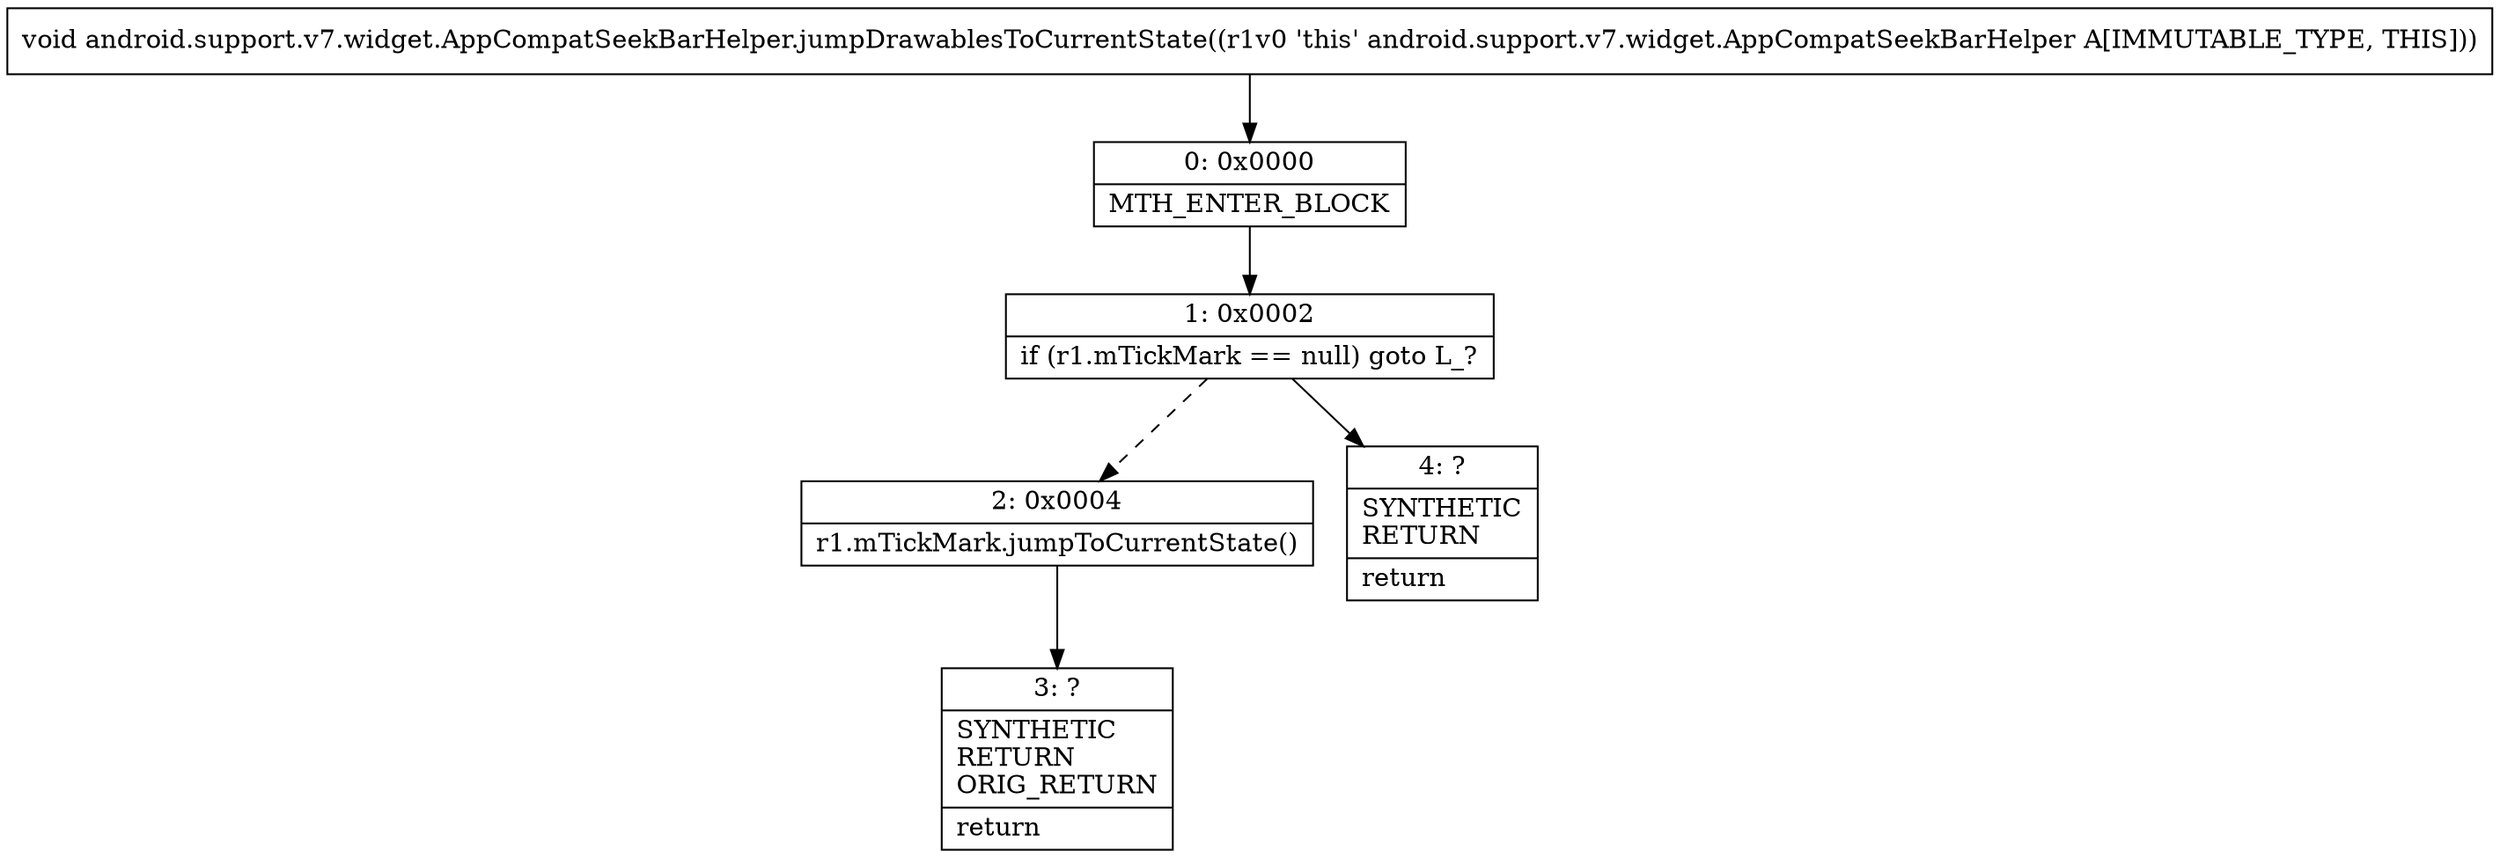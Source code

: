 digraph "CFG forandroid.support.v7.widget.AppCompatSeekBarHelper.jumpDrawablesToCurrentState()V" {
Node_0 [shape=record,label="{0\:\ 0x0000|MTH_ENTER_BLOCK\l}"];
Node_1 [shape=record,label="{1\:\ 0x0002|if (r1.mTickMark == null) goto L_?\l}"];
Node_2 [shape=record,label="{2\:\ 0x0004|r1.mTickMark.jumpToCurrentState()\l}"];
Node_3 [shape=record,label="{3\:\ ?|SYNTHETIC\lRETURN\lORIG_RETURN\l|return\l}"];
Node_4 [shape=record,label="{4\:\ ?|SYNTHETIC\lRETURN\l|return\l}"];
MethodNode[shape=record,label="{void android.support.v7.widget.AppCompatSeekBarHelper.jumpDrawablesToCurrentState((r1v0 'this' android.support.v7.widget.AppCompatSeekBarHelper A[IMMUTABLE_TYPE, THIS])) }"];
MethodNode -> Node_0;
Node_0 -> Node_1;
Node_1 -> Node_2[style=dashed];
Node_1 -> Node_4;
Node_2 -> Node_3;
}


